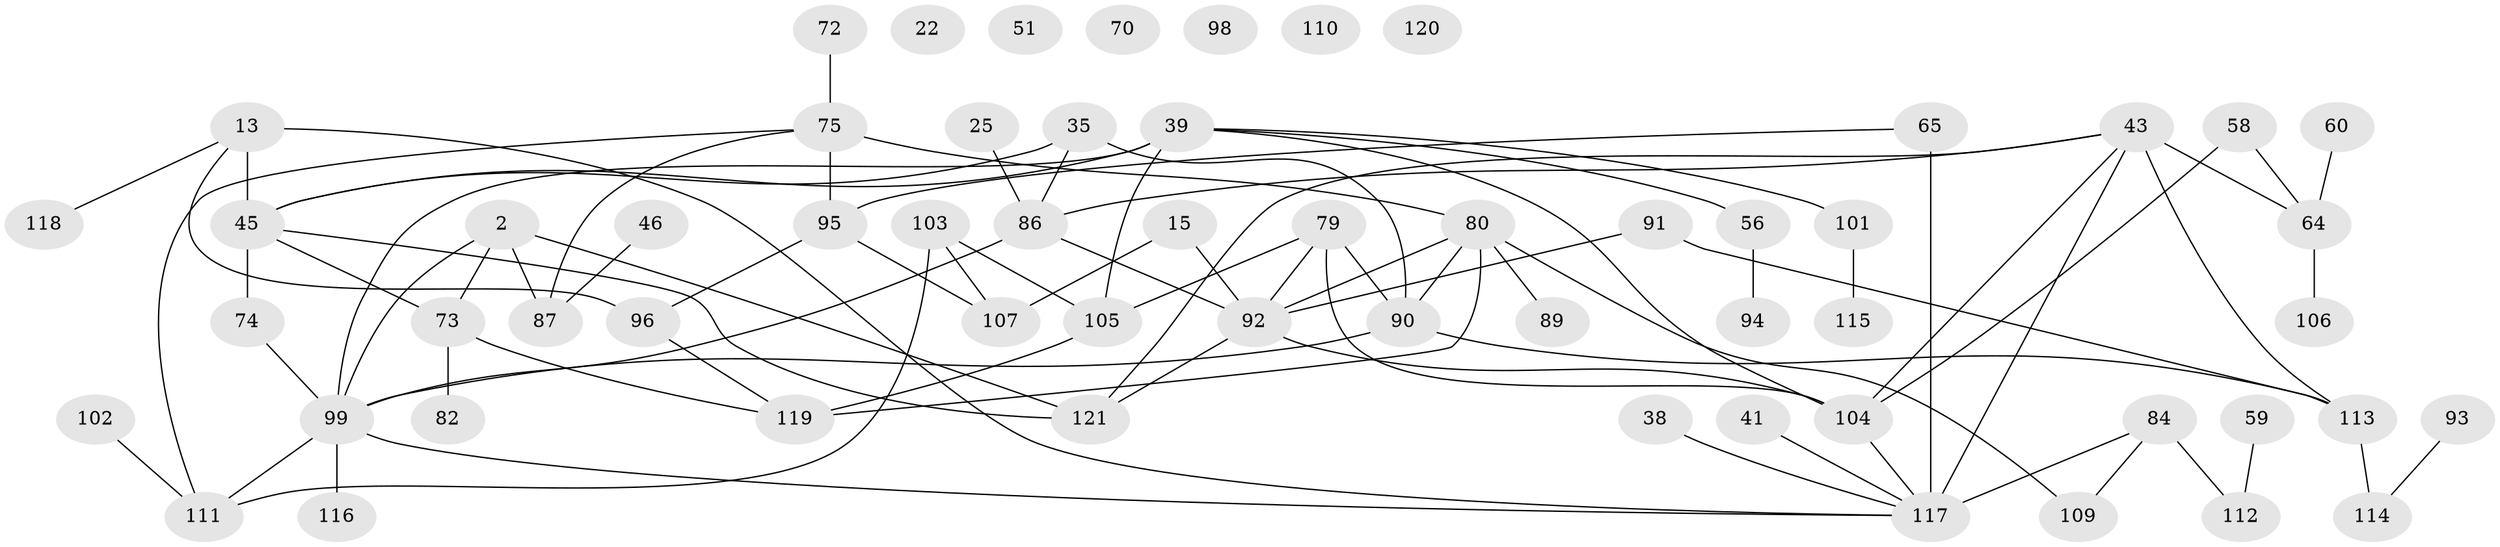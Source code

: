 // original degree distribution, {3: 0.23140495867768596, 5: 0.049586776859504134, 2: 0.23140495867768596, 4: 0.2066115702479339, 6: 0.01652892561983471, 1: 0.19834710743801653, 0: 0.049586776859504134, 7: 0.01652892561983471}
// Generated by graph-tools (version 1.1) at 2025/39/03/09/25 04:39:06]
// undirected, 60 vertices, 83 edges
graph export_dot {
graph [start="1"]
  node [color=gray90,style=filled];
  2;
  13;
  15;
  22;
  25;
  35 [super="+28"];
  38;
  39 [super="+6+7"];
  41;
  43 [super="+37"];
  45 [super="+4"];
  46;
  51;
  56;
  58;
  59;
  60;
  64 [super="+3+49"];
  65 [super="+34"];
  70;
  72;
  73 [super="+29+62+68"];
  74;
  75 [super="+20+8"];
  79;
  80 [super="+32+44+66"];
  82;
  84;
  86 [super="+67"];
  87 [super="+30+54"];
  89;
  90 [super="+71"];
  91;
  92 [super="+10+17+55"];
  93;
  94;
  95 [super="+76"];
  96 [super="+21+57"];
  98;
  99 [super="+36+31"];
  101 [super="+42"];
  102;
  103 [super="+11"];
  104 [super="+81+48+85+52"];
  105 [super="+26+97"];
  106;
  107 [super="+88"];
  109;
  110;
  111 [super="+78"];
  112 [super="+16"];
  113 [super="+100"];
  114;
  115 [super="+18"];
  116;
  117 [super="+24+61"];
  118;
  119 [super="+63"];
  120;
  121 [super="+69+83+108"];
  2 -- 87 [weight=2];
  2 -- 99;
  2 -- 73;
  2 -- 121;
  13 -- 45 [weight=2];
  13 -- 117;
  13 -- 118;
  13 -- 96;
  15 -- 107;
  15 -- 92;
  25 -- 86;
  35 -- 45;
  35 -- 90 [weight=2];
  35 -- 86;
  38 -- 117;
  39 -- 99 [weight=2];
  39 -- 45;
  39 -- 105;
  39 -- 56;
  39 -- 104;
  39 -- 101;
  41 -- 117;
  43 -- 86;
  43 -- 113;
  43 -- 117 [weight=2];
  43 -- 121;
  43 -- 64;
  43 -- 104;
  45 -- 73;
  45 -- 74 [weight=2];
  45 -- 121;
  46 -- 87;
  56 -- 94;
  58 -- 64;
  58 -- 104;
  59 -- 112;
  60 -- 64;
  64 -- 106;
  65 -- 95;
  65 -- 117 [weight=2];
  72 -- 75;
  73 -- 119;
  73 -- 82;
  74 -- 99;
  75 -- 95 [weight=3];
  75 -- 80;
  75 -- 87 [weight=2];
  75 -- 111;
  79 -- 105;
  79 -- 90;
  79 -- 92;
  79 -- 104;
  80 -- 90 [weight=2];
  80 -- 89;
  80 -- 92;
  80 -- 119 [weight=2];
  80 -- 109;
  84 -- 109;
  84 -- 112;
  84 -- 117 [weight=2];
  86 -- 92 [weight=2];
  86 -- 99;
  90 -- 99;
  90 -- 113;
  91 -- 92;
  91 -- 113;
  92 -- 121;
  92 -- 104;
  93 -- 114;
  95 -- 96;
  95 -- 107;
  96 -- 119;
  99 -- 116;
  99 -- 111;
  99 -- 117;
  101 -- 115;
  102 -- 111;
  103 -- 107 [weight=2];
  103 -- 105 [weight=2];
  103 -- 111;
  104 -- 117;
  105 -- 119;
  113 -- 114;
}
